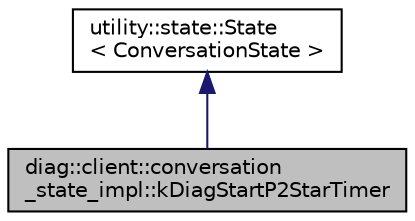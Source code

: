 digraph "diag::client::conversation_state_impl::kDiagStartP2StarTimer"
{
 // LATEX_PDF_SIZE
  edge [fontname="Helvetica",fontsize="10",labelfontname="Helvetica",labelfontsize="10"];
  node [fontname="Helvetica",fontsize="10",shape=record];
  Node1 [label="diag::client::conversation\l_state_impl::kDiagStartP2StarTimer",height=0.2,width=0.4,color="black", fillcolor="grey75", style="filled", fontcolor="black",tooltip=" "];
  Node2 -> Node1 [dir="back",color="midnightblue",fontsize="10",style="solid",fontname="Helvetica"];
  Node2 [label="utility::state::State\l\< ConversationState \>",height=0.2,width=0.4,color="black", fillcolor="white", style="filled",URL="$classutility_1_1state_1_1State.html",tooltip=" "];
}
